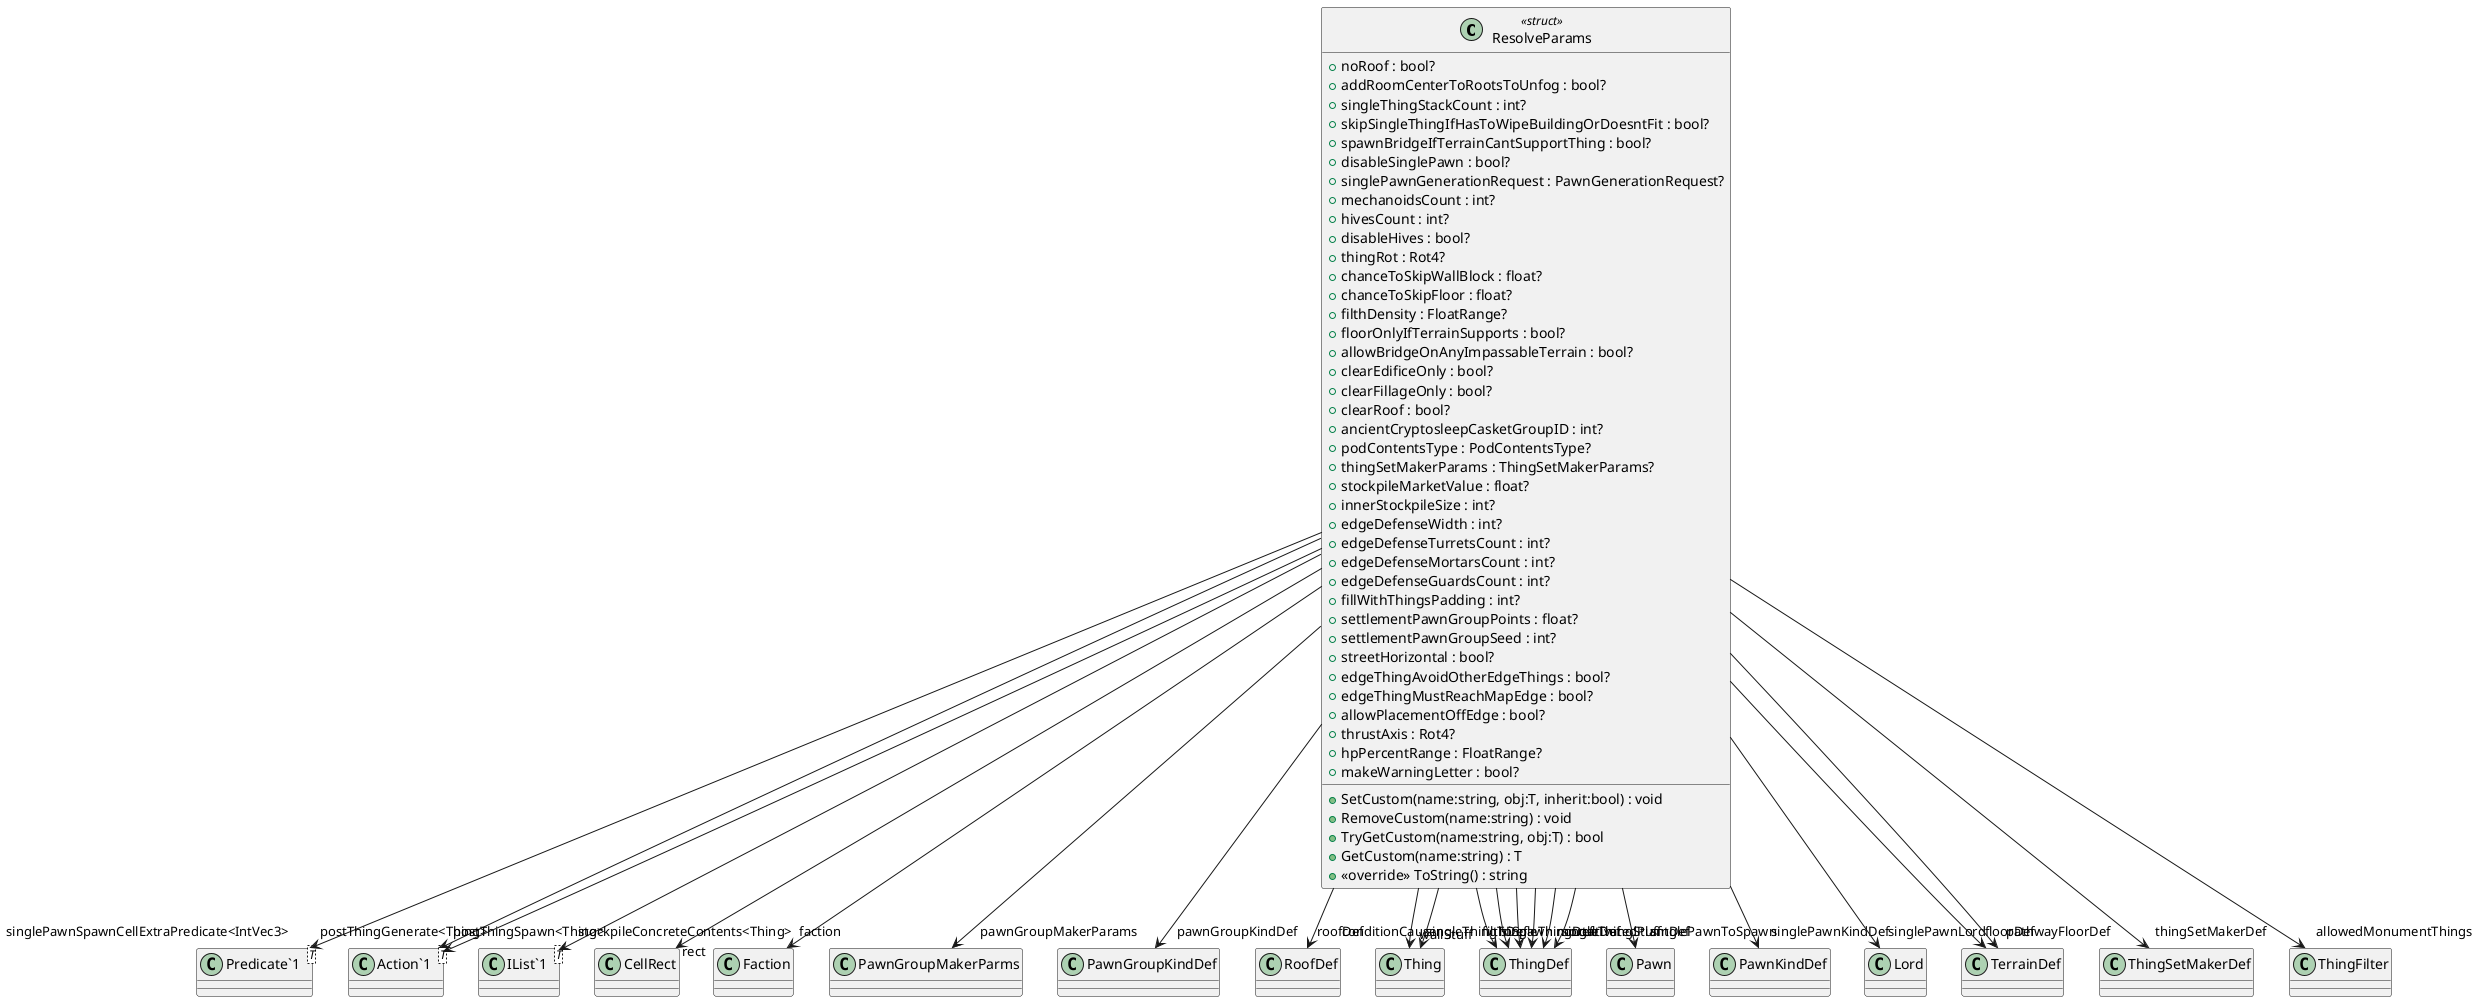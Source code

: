 @startuml
class ResolveParams <<struct>> {
    + noRoof : bool?
    + addRoomCenterToRootsToUnfog : bool?
    + singleThingStackCount : int?
    + skipSingleThingIfHasToWipeBuildingOrDoesntFit : bool?
    + spawnBridgeIfTerrainCantSupportThing : bool?
    + disableSinglePawn : bool?
    + singlePawnGenerationRequest : PawnGenerationRequest?
    + mechanoidsCount : int?
    + hivesCount : int?
    + disableHives : bool?
    + thingRot : Rot4?
    + chanceToSkipWallBlock : float?
    + chanceToSkipFloor : float?
    + filthDensity : FloatRange?
    + floorOnlyIfTerrainSupports : bool?
    + allowBridgeOnAnyImpassableTerrain : bool?
    + clearEdificeOnly : bool?
    + clearFillageOnly : bool?
    + clearRoof : bool?
    + ancientCryptosleepCasketGroupID : int?
    + podContentsType : PodContentsType?
    + thingSetMakerParams : ThingSetMakerParams?
    + stockpileMarketValue : float?
    + innerStockpileSize : int?
    + edgeDefenseWidth : int?
    + edgeDefenseTurretsCount : int?
    + edgeDefenseMortarsCount : int?
    + edgeDefenseGuardsCount : int?
    + fillWithThingsPadding : int?
    + settlementPawnGroupPoints : float?
    + settlementPawnGroupSeed : int?
    + streetHorizontal : bool?
    + edgeThingAvoidOtherEdgeThings : bool?
    + edgeThingMustReachMapEdge : bool?
    + allowPlacementOffEdge : bool?
    + thrustAxis : Rot4?
    + hpPercentRange : FloatRange?
    + makeWarningLetter : bool?
    + SetCustom(name:string, obj:T, inherit:bool) : void
    + RemoveCustom(name:string) : void
    + TryGetCustom(name:string, obj:T) : bool
    + GetCustom(name:string) : T
    + <<override>> ToString() : string
}
class "Predicate`1"<T> {
}
class "Action`1"<T> {
}
class "IList`1"<T> {
}
ResolveParams --> "rect" CellRect
ResolveParams --> "faction" Faction
ResolveParams --> "pawnGroupMakerParams" PawnGroupMakerParms
ResolveParams --> "pawnGroupKindDef" PawnGroupKindDef
ResolveParams --> "roofDef" RoofDef
ResolveParams --> "singleThingToSpawn" Thing
ResolveParams --> "singleThingDef" ThingDef
ResolveParams --> "singleThingStuff" ThingDef
ResolveParams --> "singlePawnToSpawn" Pawn
ResolveParams --> "singlePawnKindDef" PawnKindDef
ResolveParams --> "singlePawnLord" Lord
ResolveParams --> "singlePawnSpawnCellExtraPredicate<IntVec3>" "Predicate`1"
ResolveParams --> "postThingSpawn<Thing>" "Action`1"
ResolveParams --> "postThingGenerate<Thing>" "Action`1"
ResolveParams --> "wallStuff" ThingDef
ResolveParams --> "floorDef" TerrainDef
ResolveParams --> "filthDef" ThingDef
ResolveParams --> "thingSetMakerDef" ThingSetMakerDef
ResolveParams --> "stockpileConcreteContents<Thing>" "IList`1"
ResolveParams --> "mortarDef" ThingDef
ResolveParams --> "pathwayFloorDef" TerrainDef
ResolveParams --> "cultivatedPlantDef" ThingDef
ResolveParams --> "conditionCauser" Thing
ResolveParams --> "allowedMonumentThings" ThingFilter
@enduml
